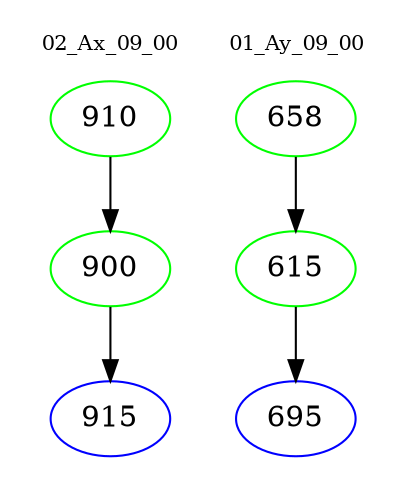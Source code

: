 digraph{
subgraph cluster_0 {
color = white
label = "02_Ax_09_00";
fontsize=10;
T0_910 [label="910", color="green"]
T0_910 -> T0_900 [color="black"]
T0_900 [label="900", color="green"]
T0_900 -> T0_915 [color="black"]
T0_915 [label="915", color="blue"]
}
subgraph cluster_1 {
color = white
label = "01_Ay_09_00";
fontsize=10;
T1_658 [label="658", color="green"]
T1_658 -> T1_615 [color="black"]
T1_615 [label="615", color="green"]
T1_615 -> T1_695 [color="black"]
T1_695 [label="695", color="blue"]
}
}
